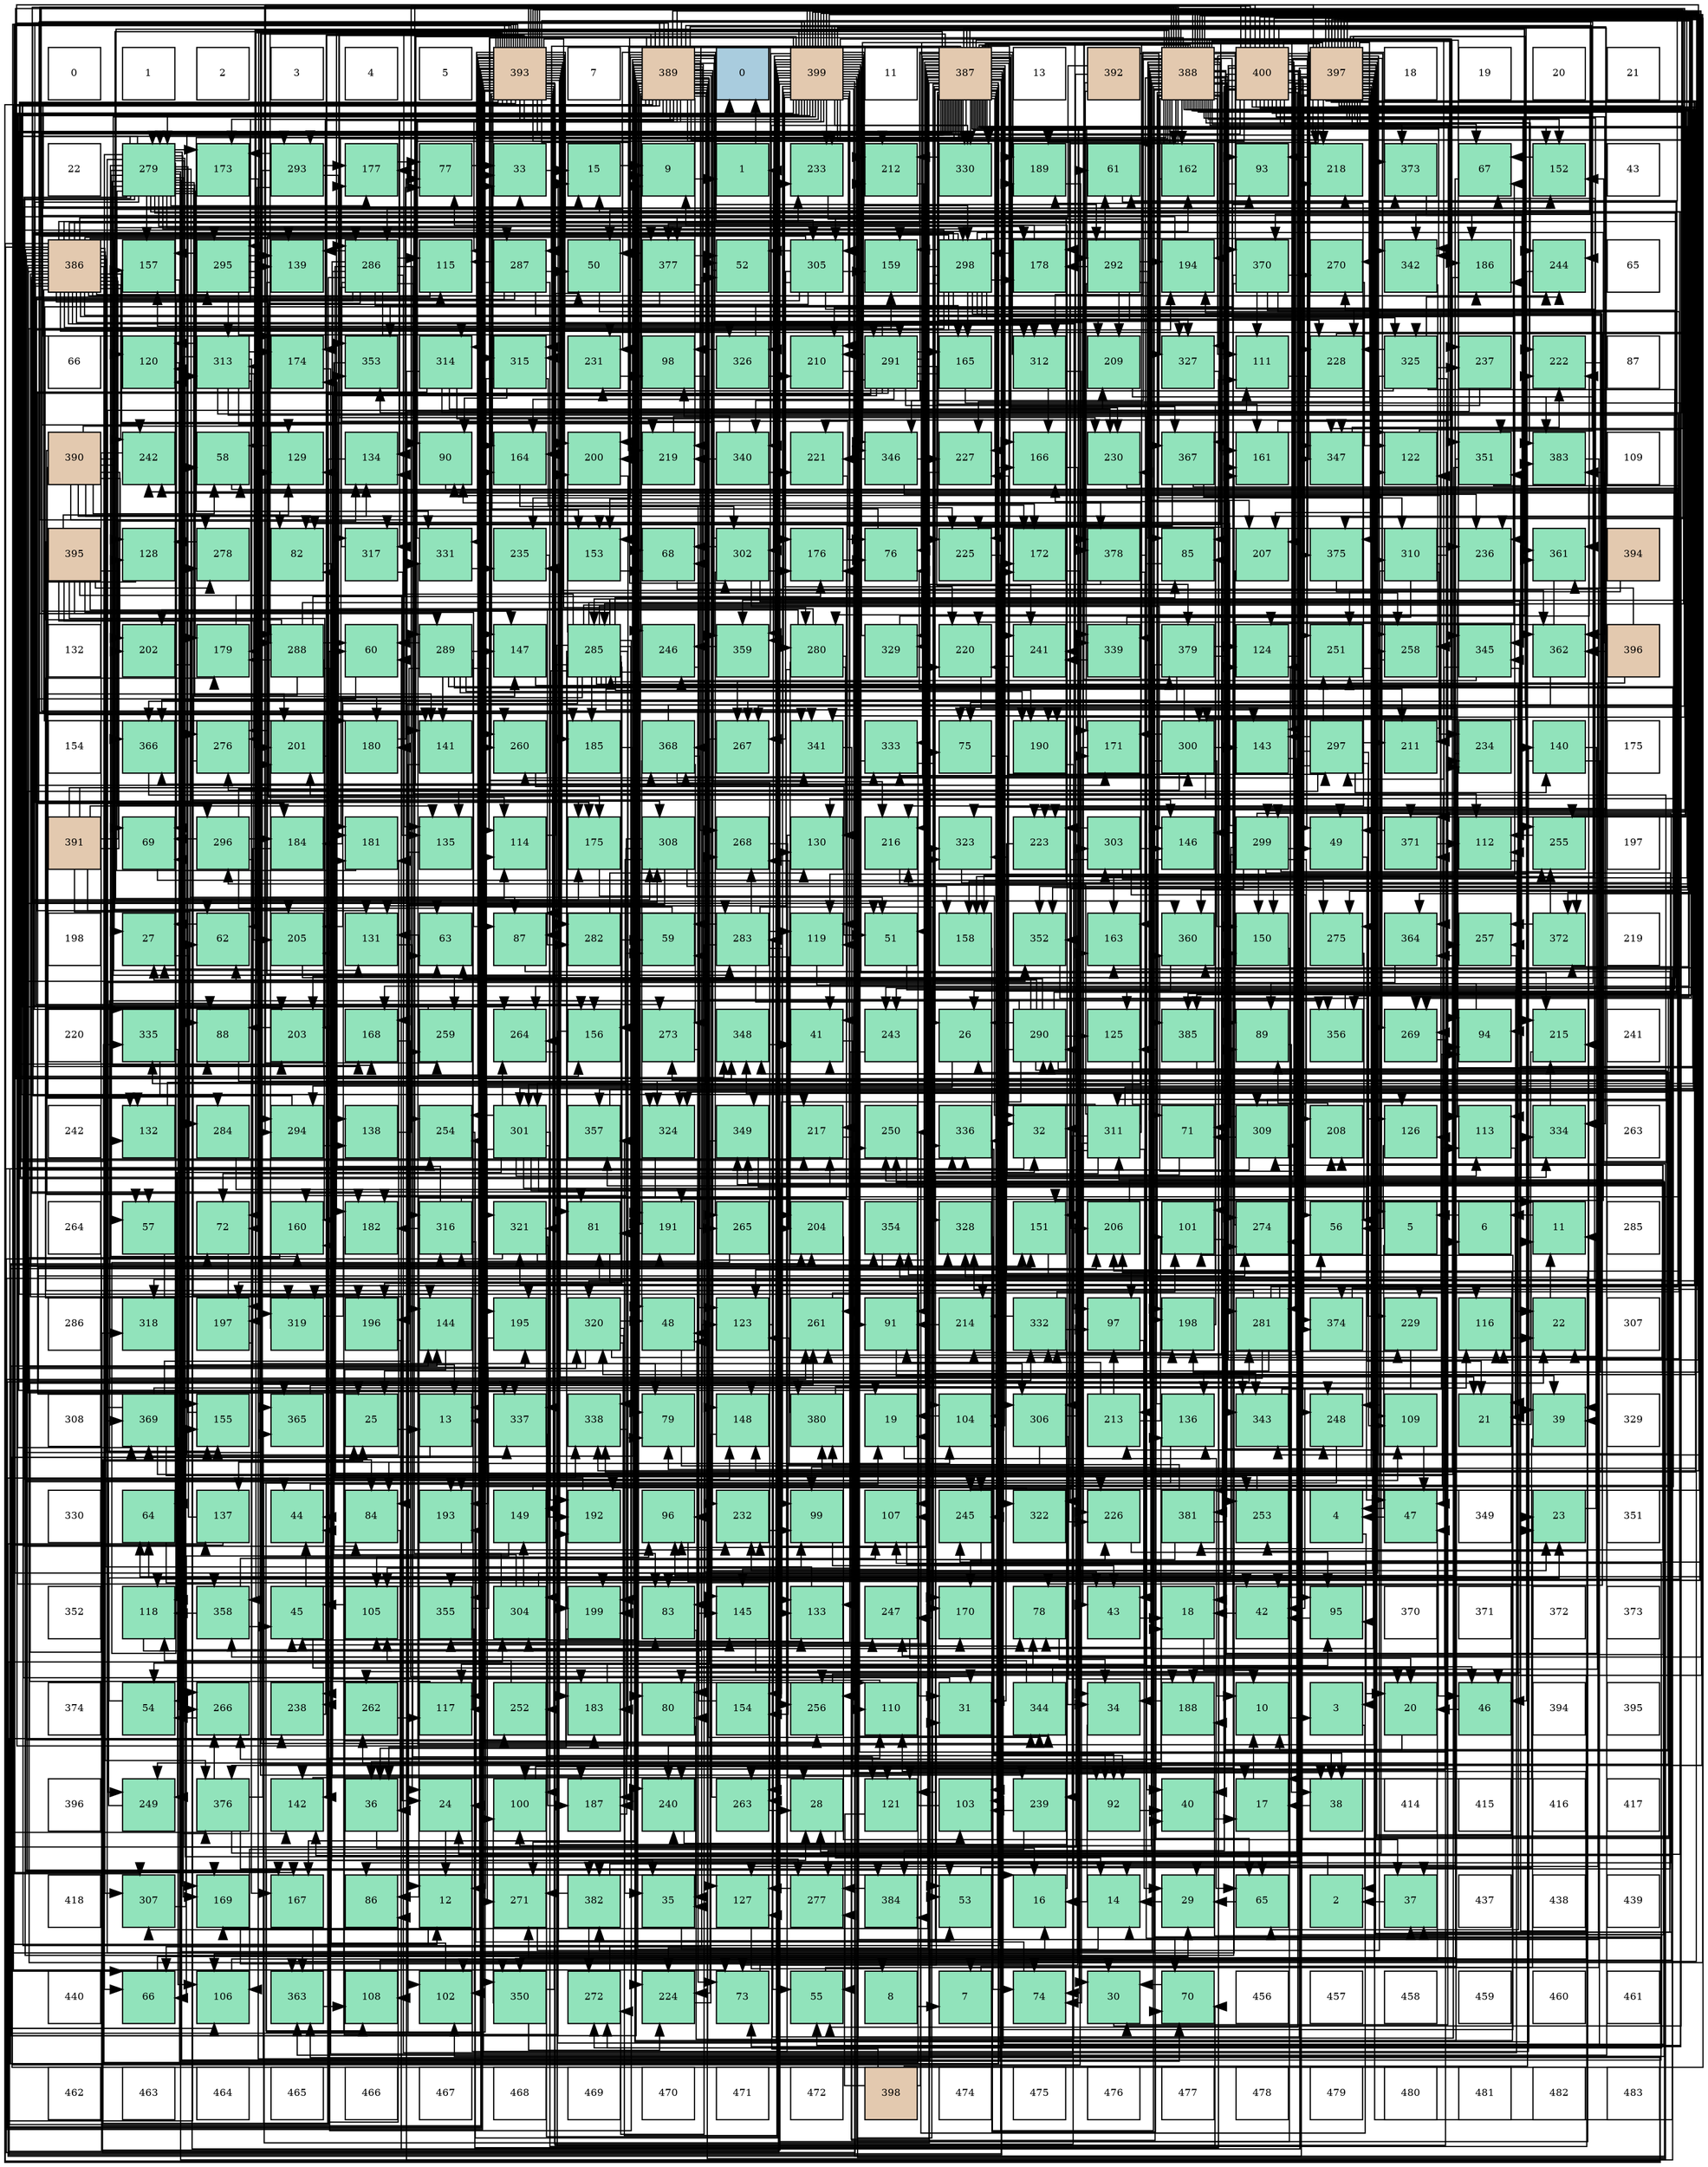 digraph layout{
 rankdir=TB;
 splines=ortho;
 node [style=filled shape=square fixedsize=true width=0.6];
0[label="0", fontsize=8, fillcolor="#ffffff"];
1[label="1", fontsize=8, fillcolor="#ffffff"];
2[label="2", fontsize=8, fillcolor="#ffffff"];
3[label="3", fontsize=8, fillcolor="#ffffff"];
4[label="4", fontsize=8, fillcolor="#ffffff"];
5[label="5", fontsize=8, fillcolor="#ffffff"];
6[label="393", fontsize=8, fillcolor="#e3c9af"];
7[label="7", fontsize=8, fillcolor="#ffffff"];
8[label="389", fontsize=8, fillcolor="#e3c9af"];
9[label="0", fontsize=8, fillcolor="#a9ccde"];
10[label="399", fontsize=8, fillcolor="#e3c9af"];
11[label="11", fontsize=8, fillcolor="#ffffff"];
12[label="387", fontsize=8, fillcolor="#e3c9af"];
13[label="13", fontsize=8, fillcolor="#ffffff"];
14[label="392", fontsize=8, fillcolor="#e3c9af"];
15[label="388", fontsize=8, fillcolor="#e3c9af"];
16[label="400", fontsize=8, fillcolor="#e3c9af"];
17[label="397", fontsize=8, fillcolor="#e3c9af"];
18[label="18", fontsize=8, fillcolor="#ffffff"];
19[label="19", fontsize=8, fillcolor="#ffffff"];
20[label="20", fontsize=8, fillcolor="#ffffff"];
21[label="21", fontsize=8, fillcolor="#ffffff"];
22[label="22", fontsize=8, fillcolor="#ffffff"];
23[label="279", fontsize=8, fillcolor="#91e3bb"];
24[label="173", fontsize=8, fillcolor="#91e3bb"];
25[label="293", fontsize=8, fillcolor="#91e3bb"];
26[label="177", fontsize=8, fillcolor="#91e3bb"];
27[label="77", fontsize=8, fillcolor="#91e3bb"];
28[label="33", fontsize=8, fillcolor="#91e3bb"];
29[label="15", fontsize=8, fillcolor="#91e3bb"];
30[label="9", fontsize=8, fillcolor="#91e3bb"];
31[label="1", fontsize=8, fillcolor="#91e3bb"];
32[label="233", fontsize=8, fillcolor="#91e3bb"];
33[label="212", fontsize=8, fillcolor="#91e3bb"];
34[label="330", fontsize=8, fillcolor="#91e3bb"];
35[label="189", fontsize=8, fillcolor="#91e3bb"];
36[label="61", fontsize=8, fillcolor="#91e3bb"];
37[label="162", fontsize=8, fillcolor="#91e3bb"];
38[label="93", fontsize=8, fillcolor="#91e3bb"];
39[label="218", fontsize=8, fillcolor="#91e3bb"];
40[label="373", fontsize=8, fillcolor="#91e3bb"];
41[label="67", fontsize=8, fillcolor="#91e3bb"];
42[label="152", fontsize=8, fillcolor="#91e3bb"];
43[label="43", fontsize=8, fillcolor="#ffffff"];
44[label="386", fontsize=8, fillcolor="#e3c9af"];
45[label="157", fontsize=8, fillcolor="#91e3bb"];
46[label="295", fontsize=8, fillcolor="#91e3bb"];
47[label="139", fontsize=8, fillcolor="#91e3bb"];
48[label="286", fontsize=8, fillcolor="#91e3bb"];
49[label="115", fontsize=8, fillcolor="#91e3bb"];
50[label="287", fontsize=8, fillcolor="#91e3bb"];
51[label="50", fontsize=8, fillcolor="#91e3bb"];
52[label="377", fontsize=8, fillcolor="#91e3bb"];
53[label="52", fontsize=8, fillcolor="#91e3bb"];
54[label="305", fontsize=8, fillcolor="#91e3bb"];
55[label="159", fontsize=8, fillcolor="#91e3bb"];
56[label="298", fontsize=8, fillcolor="#91e3bb"];
57[label="178", fontsize=8, fillcolor="#91e3bb"];
58[label="292", fontsize=8, fillcolor="#91e3bb"];
59[label="194", fontsize=8, fillcolor="#91e3bb"];
60[label="370", fontsize=8, fillcolor="#91e3bb"];
61[label="270", fontsize=8, fillcolor="#91e3bb"];
62[label="342", fontsize=8, fillcolor="#91e3bb"];
63[label="186", fontsize=8, fillcolor="#91e3bb"];
64[label="244", fontsize=8, fillcolor="#91e3bb"];
65[label="65", fontsize=8, fillcolor="#ffffff"];
66[label="66", fontsize=8, fillcolor="#ffffff"];
67[label="120", fontsize=8, fillcolor="#91e3bb"];
68[label="313", fontsize=8, fillcolor="#91e3bb"];
69[label="174", fontsize=8, fillcolor="#91e3bb"];
70[label="353", fontsize=8, fillcolor="#91e3bb"];
71[label="314", fontsize=8, fillcolor="#91e3bb"];
72[label="315", fontsize=8, fillcolor="#91e3bb"];
73[label="231", fontsize=8, fillcolor="#91e3bb"];
74[label="98", fontsize=8, fillcolor="#91e3bb"];
75[label="326", fontsize=8, fillcolor="#91e3bb"];
76[label="210", fontsize=8, fillcolor="#91e3bb"];
77[label="291", fontsize=8, fillcolor="#91e3bb"];
78[label="165", fontsize=8, fillcolor="#91e3bb"];
79[label="312", fontsize=8, fillcolor="#91e3bb"];
80[label="209", fontsize=8, fillcolor="#91e3bb"];
81[label="327", fontsize=8, fillcolor="#91e3bb"];
82[label="111", fontsize=8, fillcolor="#91e3bb"];
83[label="228", fontsize=8, fillcolor="#91e3bb"];
84[label="325", fontsize=8, fillcolor="#91e3bb"];
85[label="237", fontsize=8, fillcolor="#91e3bb"];
86[label="222", fontsize=8, fillcolor="#91e3bb"];
87[label="87", fontsize=8, fillcolor="#ffffff"];
88[label="390", fontsize=8, fillcolor="#e3c9af"];
89[label="242", fontsize=8, fillcolor="#91e3bb"];
90[label="58", fontsize=8, fillcolor="#91e3bb"];
91[label="129", fontsize=8, fillcolor="#91e3bb"];
92[label="134", fontsize=8, fillcolor="#91e3bb"];
93[label="90", fontsize=8, fillcolor="#91e3bb"];
94[label="164", fontsize=8, fillcolor="#91e3bb"];
95[label="200", fontsize=8, fillcolor="#91e3bb"];
96[label="219", fontsize=8, fillcolor="#91e3bb"];
97[label="340", fontsize=8, fillcolor="#91e3bb"];
98[label="221", fontsize=8, fillcolor="#91e3bb"];
99[label="346", fontsize=8, fillcolor="#91e3bb"];
100[label="227", fontsize=8, fillcolor="#91e3bb"];
101[label="166", fontsize=8, fillcolor="#91e3bb"];
102[label="230", fontsize=8, fillcolor="#91e3bb"];
103[label="367", fontsize=8, fillcolor="#91e3bb"];
104[label="161", fontsize=8, fillcolor="#91e3bb"];
105[label="347", fontsize=8, fillcolor="#91e3bb"];
106[label="122", fontsize=8, fillcolor="#91e3bb"];
107[label="351", fontsize=8, fillcolor="#91e3bb"];
108[label="383", fontsize=8, fillcolor="#91e3bb"];
109[label="109", fontsize=8, fillcolor="#ffffff"];
110[label="395", fontsize=8, fillcolor="#e3c9af"];
111[label="128", fontsize=8, fillcolor="#91e3bb"];
112[label="278", fontsize=8, fillcolor="#91e3bb"];
113[label="82", fontsize=8, fillcolor="#91e3bb"];
114[label="317", fontsize=8, fillcolor="#91e3bb"];
115[label="331", fontsize=8, fillcolor="#91e3bb"];
116[label="235", fontsize=8, fillcolor="#91e3bb"];
117[label="153", fontsize=8, fillcolor="#91e3bb"];
118[label="68", fontsize=8, fillcolor="#91e3bb"];
119[label="302", fontsize=8, fillcolor="#91e3bb"];
120[label="176", fontsize=8, fillcolor="#91e3bb"];
121[label="76", fontsize=8, fillcolor="#91e3bb"];
122[label="225", fontsize=8, fillcolor="#91e3bb"];
123[label="172", fontsize=8, fillcolor="#91e3bb"];
124[label="378", fontsize=8, fillcolor="#91e3bb"];
125[label="85", fontsize=8, fillcolor="#91e3bb"];
126[label="207", fontsize=8, fillcolor="#91e3bb"];
127[label="375", fontsize=8, fillcolor="#91e3bb"];
128[label="310", fontsize=8, fillcolor="#91e3bb"];
129[label="236", fontsize=8, fillcolor="#91e3bb"];
130[label="361", fontsize=8, fillcolor="#91e3bb"];
131[label="394", fontsize=8, fillcolor="#e3c9af"];
132[label="132", fontsize=8, fillcolor="#ffffff"];
133[label="202", fontsize=8, fillcolor="#91e3bb"];
134[label="179", fontsize=8, fillcolor="#91e3bb"];
135[label="288", fontsize=8, fillcolor="#91e3bb"];
136[label="60", fontsize=8, fillcolor="#91e3bb"];
137[label="289", fontsize=8, fillcolor="#91e3bb"];
138[label="147", fontsize=8, fillcolor="#91e3bb"];
139[label="285", fontsize=8, fillcolor="#91e3bb"];
140[label="246", fontsize=8, fillcolor="#91e3bb"];
141[label="359", fontsize=8, fillcolor="#91e3bb"];
142[label="280", fontsize=8, fillcolor="#91e3bb"];
143[label="329", fontsize=8, fillcolor="#91e3bb"];
144[label="220", fontsize=8, fillcolor="#91e3bb"];
145[label="241", fontsize=8, fillcolor="#91e3bb"];
146[label="339", fontsize=8, fillcolor="#91e3bb"];
147[label="379", fontsize=8, fillcolor="#91e3bb"];
148[label="124", fontsize=8, fillcolor="#91e3bb"];
149[label="251", fontsize=8, fillcolor="#91e3bb"];
150[label="258", fontsize=8, fillcolor="#91e3bb"];
151[label="345", fontsize=8, fillcolor="#91e3bb"];
152[label="362", fontsize=8, fillcolor="#91e3bb"];
153[label="396", fontsize=8, fillcolor="#e3c9af"];
154[label="154", fontsize=8, fillcolor="#ffffff"];
155[label="366", fontsize=8, fillcolor="#91e3bb"];
156[label="276", fontsize=8, fillcolor="#91e3bb"];
157[label="201", fontsize=8, fillcolor="#91e3bb"];
158[label="180", fontsize=8, fillcolor="#91e3bb"];
159[label="141", fontsize=8, fillcolor="#91e3bb"];
160[label="260", fontsize=8, fillcolor="#91e3bb"];
161[label="185", fontsize=8, fillcolor="#91e3bb"];
162[label="368", fontsize=8, fillcolor="#91e3bb"];
163[label="267", fontsize=8, fillcolor="#91e3bb"];
164[label="341", fontsize=8, fillcolor="#91e3bb"];
165[label="333", fontsize=8, fillcolor="#91e3bb"];
166[label="75", fontsize=8, fillcolor="#91e3bb"];
167[label="190", fontsize=8, fillcolor="#91e3bb"];
168[label="171", fontsize=8, fillcolor="#91e3bb"];
169[label="300", fontsize=8, fillcolor="#91e3bb"];
170[label="143", fontsize=8, fillcolor="#91e3bb"];
171[label="297", fontsize=8, fillcolor="#91e3bb"];
172[label="211", fontsize=8, fillcolor="#91e3bb"];
173[label="234", fontsize=8, fillcolor="#91e3bb"];
174[label="140", fontsize=8, fillcolor="#91e3bb"];
175[label="175", fontsize=8, fillcolor="#ffffff"];
176[label="391", fontsize=8, fillcolor="#e3c9af"];
177[label="69", fontsize=8, fillcolor="#91e3bb"];
178[label="296", fontsize=8, fillcolor="#91e3bb"];
179[label="184", fontsize=8, fillcolor="#91e3bb"];
180[label="181", fontsize=8, fillcolor="#91e3bb"];
181[label="135", fontsize=8, fillcolor="#91e3bb"];
182[label="114", fontsize=8, fillcolor="#91e3bb"];
183[label="175", fontsize=8, fillcolor="#91e3bb"];
184[label="308", fontsize=8, fillcolor="#91e3bb"];
185[label="268", fontsize=8, fillcolor="#91e3bb"];
186[label="130", fontsize=8, fillcolor="#91e3bb"];
187[label="216", fontsize=8, fillcolor="#91e3bb"];
188[label="323", fontsize=8, fillcolor="#91e3bb"];
189[label="223", fontsize=8, fillcolor="#91e3bb"];
190[label="303", fontsize=8, fillcolor="#91e3bb"];
191[label="146", fontsize=8, fillcolor="#91e3bb"];
192[label="299", fontsize=8, fillcolor="#91e3bb"];
193[label="49", fontsize=8, fillcolor="#91e3bb"];
194[label="371", fontsize=8, fillcolor="#91e3bb"];
195[label="112", fontsize=8, fillcolor="#91e3bb"];
196[label="255", fontsize=8, fillcolor="#91e3bb"];
197[label="197", fontsize=8, fillcolor="#ffffff"];
198[label="198", fontsize=8, fillcolor="#ffffff"];
199[label="27", fontsize=8, fillcolor="#91e3bb"];
200[label="62", fontsize=8, fillcolor="#91e3bb"];
201[label="205", fontsize=8, fillcolor="#91e3bb"];
202[label="131", fontsize=8, fillcolor="#91e3bb"];
203[label="63", fontsize=8, fillcolor="#91e3bb"];
204[label="87", fontsize=8, fillcolor="#91e3bb"];
205[label="282", fontsize=8, fillcolor="#91e3bb"];
206[label="59", fontsize=8, fillcolor="#91e3bb"];
207[label="283", fontsize=8, fillcolor="#91e3bb"];
208[label="119", fontsize=8, fillcolor="#91e3bb"];
209[label="51", fontsize=8, fillcolor="#91e3bb"];
210[label="158", fontsize=8, fillcolor="#91e3bb"];
211[label="352", fontsize=8, fillcolor="#91e3bb"];
212[label="163", fontsize=8, fillcolor="#91e3bb"];
213[label="360", fontsize=8, fillcolor="#91e3bb"];
214[label="150", fontsize=8, fillcolor="#91e3bb"];
215[label="275", fontsize=8, fillcolor="#91e3bb"];
216[label="364", fontsize=8, fillcolor="#91e3bb"];
217[label="257", fontsize=8, fillcolor="#91e3bb"];
218[label="372", fontsize=8, fillcolor="#91e3bb"];
219[label="219", fontsize=8, fillcolor="#ffffff"];
220[label="220", fontsize=8, fillcolor="#ffffff"];
221[label="335", fontsize=8, fillcolor="#91e3bb"];
222[label="88", fontsize=8, fillcolor="#91e3bb"];
223[label="203", fontsize=8, fillcolor="#91e3bb"];
224[label="168", fontsize=8, fillcolor="#91e3bb"];
225[label="259", fontsize=8, fillcolor="#91e3bb"];
226[label="264", fontsize=8, fillcolor="#91e3bb"];
227[label="156", fontsize=8, fillcolor="#91e3bb"];
228[label="273", fontsize=8, fillcolor="#91e3bb"];
229[label="348", fontsize=8, fillcolor="#91e3bb"];
230[label="41", fontsize=8, fillcolor="#91e3bb"];
231[label="243", fontsize=8, fillcolor="#91e3bb"];
232[label="26", fontsize=8, fillcolor="#91e3bb"];
233[label="290", fontsize=8, fillcolor="#91e3bb"];
234[label="125", fontsize=8, fillcolor="#91e3bb"];
235[label="385", fontsize=8, fillcolor="#91e3bb"];
236[label="89", fontsize=8, fillcolor="#91e3bb"];
237[label="356", fontsize=8, fillcolor="#91e3bb"];
238[label="269", fontsize=8, fillcolor="#91e3bb"];
239[label="94", fontsize=8, fillcolor="#91e3bb"];
240[label="215", fontsize=8, fillcolor="#91e3bb"];
241[label="241", fontsize=8, fillcolor="#ffffff"];
242[label="242", fontsize=8, fillcolor="#ffffff"];
243[label="132", fontsize=8, fillcolor="#91e3bb"];
244[label="284", fontsize=8, fillcolor="#91e3bb"];
245[label="294", fontsize=8, fillcolor="#91e3bb"];
246[label="138", fontsize=8, fillcolor="#91e3bb"];
247[label="254", fontsize=8, fillcolor="#91e3bb"];
248[label="301", fontsize=8, fillcolor="#91e3bb"];
249[label="357", fontsize=8, fillcolor="#91e3bb"];
250[label="324", fontsize=8, fillcolor="#91e3bb"];
251[label="349", fontsize=8, fillcolor="#91e3bb"];
252[label="217", fontsize=8, fillcolor="#91e3bb"];
253[label="250", fontsize=8, fillcolor="#91e3bb"];
254[label="336", fontsize=8, fillcolor="#91e3bb"];
255[label="32", fontsize=8, fillcolor="#91e3bb"];
256[label="311", fontsize=8, fillcolor="#91e3bb"];
257[label="71", fontsize=8, fillcolor="#91e3bb"];
258[label="309", fontsize=8, fillcolor="#91e3bb"];
259[label="208", fontsize=8, fillcolor="#91e3bb"];
260[label="126", fontsize=8, fillcolor="#91e3bb"];
261[label="113", fontsize=8, fillcolor="#91e3bb"];
262[label="334", fontsize=8, fillcolor="#91e3bb"];
263[label="263", fontsize=8, fillcolor="#ffffff"];
264[label="264", fontsize=8, fillcolor="#ffffff"];
265[label="57", fontsize=8, fillcolor="#91e3bb"];
266[label="72", fontsize=8, fillcolor="#91e3bb"];
267[label="160", fontsize=8, fillcolor="#91e3bb"];
268[label="182", fontsize=8, fillcolor="#91e3bb"];
269[label="316", fontsize=8, fillcolor="#91e3bb"];
270[label="321", fontsize=8, fillcolor="#91e3bb"];
271[label="81", fontsize=8, fillcolor="#91e3bb"];
272[label="191", fontsize=8, fillcolor="#91e3bb"];
273[label="265", fontsize=8, fillcolor="#91e3bb"];
274[label="204", fontsize=8, fillcolor="#91e3bb"];
275[label="354", fontsize=8, fillcolor="#91e3bb"];
276[label="328", fontsize=8, fillcolor="#91e3bb"];
277[label="151", fontsize=8, fillcolor="#91e3bb"];
278[label="206", fontsize=8, fillcolor="#91e3bb"];
279[label="101", fontsize=8, fillcolor="#91e3bb"];
280[label="274", fontsize=8, fillcolor="#91e3bb"];
281[label="56", fontsize=8, fillcolor="#91e3bb"];
282[label="5", fontsize=8, fillcolor="#91e3bb"];
283[label="6", fontsize=8, fillcolor="#91e3bb"];
284[label="11", fontsize=8, fillcolor="#91e3bb"];
285[label="285", fontsize=8, fillcolor="#ffffff"];
286[label="286", fontsize=8, fillcolor="#ffffff"];
287[label="318", fontsize=8, fillcolor="#91e3bb"];
288[label="197", fontsize=8, fillcolor="#91e3bb"];
289[label="319", fontsize=8, fillcolor="#91e3bb"];
290[label="196", fontsize=8, fillcolor="#91e3bb"];
291[label="144", fontsize=8, fillcolor="#91e3bb"];
292[label="195", fontsize=8, fillcolor="#91e3bb"];
293[label="320", fontsize=8, fillcolor="#91e3bb"];
294[label="48", fontsize=8, fillcolor="#91e3bb"];
295[label="123", fontsize=8, fillcolor="#91e3bb"];
296[label="261", fontsize=8, fillcolor="#91e3bb"];
297[label="91", fontsize=8, fillcolor="#91e3bb"];
298[label="214", fontsize=8, fillcolor="#91e3bb"];
299[label="332", fontsize=8, fillcolor="#91e3bb"];
300[label="97", fontsize=8, fillcolor="#91e3bb"];
301[label="198", fontsize=8, fillcolor="#91e3bb"];
302[label="281", fontsize=8, fillcolor="#91e3bb"];
303[label="374", fontsize=8, fillcolor="#91e3bb"];
304[label="229", fontsize=8, fillcolor="#91e3bb"];
305[label="116", fontsize=8, fillcolor="#91e3bb"];
306[label="22", fontsize=8, fillcolor="#91e3bb"];
307[label="307", fontsize=8, fillcolor="#ffffff"];
308[label="308", fontsize=8, fillcolor="#ffffff"];
309[label="369", fontsize=8, fillcolor="#91e3bb"];
310[label="155", fontsize=8, fillcolor="#91e3bb"];
311[label="365", fontsize=8, fillcolor="#91e3bb"];
312[label="25", fontsize=8, fillcolor="#91e3bb"];
313[label="13", fontsize=8, fillcolor="#91e3bb"];
314[label="337", fontsize=8, fillcolor="#91e3bb"];
315[label="338", fontsize=8, fillcolor="#91e3bb"];
316[label="79", fontsize=8, fillcolor="#91e3bb"];
317[label="148", fontsize=8, fillcolor="#91e3bb"];
318[label="380", fontsize=8, fillcolor="#91e3bb"];
319[label="19", fontsize=8, fillcolor="#91e3bb"];
320[label="104", fontsize=8, fillcolor="#91e3bb"];
321[label="306", fontsize=8, fillcolor="#91e3bb"];
322[label="213", fontsize=8, fillcolor="#91e3bb"];
323[label="136", fontsize=8, fillcolor="#91e3bb"];
324[label="343", fontsize=8, fillcolor="#91e3bb"];
325[label="248", fontsize=8, fillcolor="#91e3bb"];
326[label="109", fontsize=8, fillcolor="#91e3bb"];
327[label="21", fontsize=8, fillcolor="#91e3bb"];
328[label="39", fontsize=8, fillcolor="#91e3bb"];
329[label="329", fontsize=8, fillcolor="#ffffff"];
330[label="330", fontsize=8, fillcolor="#ffffff"];
331[label="64", fontsize=8, fillcolor="#91e3bb"];
332[label="137", fontsize=8, fillcolor="#91e3bb"];
333[label="44", fontsize=8, fillcolor="#91e3bb"];
334[label="84", fontsize=8, fillcolor="#91e3bb"];
335[label="193", fontsize=8, fillcolor="#91e3bb"];
336[label="149", fontsize=8, fillcolor="#91e3bb"];
337[label="192", fontsize=8, fillcolor="#91e3bb"];
338[label="96", fontsize=8, fillcolor="#91e3bb"];
339[label="232", fontsize=8, fillcolor="#91e3bb"];
340[label="99", fontsize=8, fillcolor="#91e3bb"];
341[label="107", fontsize=8, fillcolor="#91e3bb"];
342[label="245", fontsize=8, fillcolor="#91e3bb"];
343[label="322", fontsize=8, fillcolor="#91e3bb"];
344[label="226", fontsize=8, fillcolor="#91e3bb"];
345[label="381", fontsize=8, fillcolor="#91e3bb"];
346[label="253", fontsize=8, fillcolor="#91e3bb"];
347[label="4", fontsize=8, fillcolor="#91e3bb"];
348[label="47", fontsize=8, fillcolor="#91e3bb"];
349[label="349", fontsize=8, fillcolor="#ffffff"];
350[label="23", fontsize=8, fillcolor="#91e3bb"];
351[label="351", fontsize=8, fillcolor="#ffffff"];
352[label="352", fontsize=8, fillcolor="#ffffff"];
353[label="118", fontsize=8, fillcolor="#91e3bb"];
354[label="358", fontsize=8, fillcolor="#91e3bb"];
355[label="45", fontsize=8, fillcolor="#91e3bb"];
356[label="105", fontsize=8, fillcolor="#91e3bb"];
357[label="355", fontsize=8, fillcolor="#91e3bb"];
358[label="304", fontsize=8, fillcolor="#91e3bb"];
359[label="199", fontsize=8, fillcolor="#91e3bb"];
360[label="83", fontsize=8, fillcolor="#91e3bb"];
361[label="145", fontsize=8, fillcolor="#91e3bb"];
362[label="133", fontsize=8, fillcolor="#91e3bb"];
363[label="247", fontsize=8, fillcolor="#91e3bb"];
364[label="170", fontsize=8, fillcolor="#91e3bb"];
365[label="78", fontsize=8, fillcolor="#91e3bb"];
366[label="43", fontsize=8, fillcolor="#91e3bb"];
367[label="18", fontsize=8, fillcolor="#91e3bb"];
368[label="42", fontsize=8, fillcolor="#91e3bb"];
369[label="95", fontsize=8, fillcolor="#91e3bb"];
370[label="370", fontsize=8, fillcolor="#ffffff"];
371[label="371", fontsize=8, fillcolor="#ffffff"];
372[label="372", fontsize=8, fillcolor="#ffffff"];
373[label="373", fontsize=8, fillcolor="#ffffff"];
374[label="374", fontsize=8, fillcolor="#ffffff"];
375[label="54", fontsize=8, fillcolor="#91e3bb"];
376[label="266", fontsize=8, fillcolor="#91e3bb"];
377[label="238", fontsize=8, fillcolor="#91e3bb"];
378[label="262", fontsize=8, fillcolor="#91e3bb"];
379[label="117", fontsize=8, fillcolor="#91e3bb"];
380[label="252", fontsize=8, fillcolor="#91e3bb"];
381[label="183", fontsize=8, fillcolor="#91e3bb"];
382[label="80", fontsize=8, fillcolor="#91e3bb"];
383[label="154", fontsize=8, fillcolor="#91e3bb"];
384[label="256", fontsize=8, fillcolor="#91e3bb"];
385[label="110", fontsize=8, fillcolor="#91e3bb"];
386[label="31", fontsize=8, fillcolor="#91e3bb"];
387[label="344", fontsize=8, fillcolor="#91e3bb"];
388[label="34", fontsize=8, fillcolor="#91e3bb"];
389[label="188", fontsize=8, fillcolor="#91e3bb"];
390[label="10", fontsize=8, fillcolor="#91e3bb"];
391[label="3", fontsize=8, fillcolor="#91e3bb"];
392[label="20", fontsize=8, fillcolor="#91e3bb"];
393[label="46", fontsize=8, fillcolor="#91e3bb"];
394[label="394", fontsize=8, fillcolor="#ffffff"];
395[label="395", fontsize=8, fillcolor="#ffffff"];
396[label="396", fontsize=8, fillcolor="#ffffff"];
397[label="249", fontsize=8, fillcolor="#91e3bb"];
398[label="376", fontsize=8, fillcolor="#91e3bb"];
399[label="142", fontsize=8, fillcolor="#91e3bb"];
400[label="36", fontsize=8, fillcolor="#91e3bb"];
401[label="24", fontsize=8, fillcolor="#91e3bb"];
402[label="100", fontsize=8, fillcolor="#91e3bb"];
403[label="187", fontsize=8, fillcolor="#91e3bb"];
404[label="240", fontsize=8, fillcolor="#91e3bb"];
405[label="263", fontsize=8, fillcolor="#91e3bb"];
406[label="28", fontsize=8, fillcolor="#91e3bb"];
407[label="121", fontsize=8, fillcolor="#91e3bb"];
408[label="103", fontsize=8, fillcolor="#91e3bb"];
409[label="239", fontsize=8, fillcolor="#91e3bb"];
410[label="92", fontsize=8, fillcolor="#91e3bb"];
411[label="40", fontsize=8, fillcolor="#91e3bb"];
412[label="17", fontsize=8, fillcolor="#91e3bb"];
413[label="38", fontsize=8, fillcolor="#91e3bb"];
414[label="414", fontsize=8, fillcolor="#ffffff"];
415[label="415", fontsize=8, fillcolor="#ffffff"];
416[label="416", fontsize=8, fillcolor="#ffffff"];
417[label="417", fontsize=8, fillcolor="#ffffff"];
418[label="418", fontsize=8, fillcolor="#ffffff"];
419[label="307", fontsize=8, fillcolor="#91e3bb"];
420[label="169", fontsize=8, fillcolor="#91e3bb"];
421[label="167", fontsize=8, fillcolor="#91e3bb"];
422[label="86", fontsize=8, fillcolor="#91e3bb"];
423[label="12", fontsize=8, fillcolor="#91e3bb"];
424[label="271", fontsize=8, fillcolor="#91e3bb"];
425[label="382", fontsize=8, fillcolor="#91e3bb"];
426[label="35", fontsize=8, fillcolor="#91e3bb"];
427[label="127", fontsize=8, fillcolor="#91e3bb"];
428[label="277", fontsize=8, fillcolor="#91e3bb"];
429[label="384", fontsize=8, fillcolor="#91e3bb"];
430[label="53", fontsize=8, fillcolor="#91e3bb"];
431[label="16", fontsize=8, fillcolor="#91e3bb"];
432[label="14", fontsize=8, fillcolor="#91e3bb"];
433[label="29", fontsize=8, fillcolor="#91e3bb"];
434[label="65", fontsize=8, fillcolor="#91e3bb"];
435[label="2", fontsize=8, fillcolor="#91e3bb"];
436[label="37", fontsize=8, fillcolor="#91e3bb"];
437[label="437", fontsize=8, fillcolor="#ffffff"];
438[label="438", fontsize=8, fillcolor="#ffffff"];
439[label="439", fontsize=8, fillcolor="#ffffff"];
440[label="440", fontsize=8, fillcolor="#ffffff"];
441[label="66", fontsize=8, fillcolor="#91e3bb"];
442[label="106", fontsize=8, fillcolor="#91e3bb"];
443[label="363", fontsize=8, fillcolor="#91e3bb"];
444[label="108", fontsize=8, fillcolor="#91e3bb"];
445[label="102", fontsize=8, fillcolor="#91e3bb"];
446[label="350", fontsize=8, fillcolor="#91e3bb"];
447[label="272", fontsize=8, fillcolor="#91e3bb"];
448[label="224", fontsize=8, fillcolor="#91e3bb"];
449[label="73", fontsize=8, fillcolor="#91e3bb"];
450[label="55", fontsize=8, fillcolor="#91e3bb"];
451[label="8", fontsize=8, fillcolor="#91e3bb"];
452[label="7", fontsize=8, fillcolor="#91e3bb"];
453[label="74", fontsize=8, fillcolor="#91e3bb"];
454[label="30", fontsize=8, fillcolor="#91e3bb"];
455[label="70", fontsize=8, fillcolor="#91e3bb"];
456[label="456", fontsize=8, fillcolor="#ffffff"];
457[label="457", fontsize=8, fillcolor="#ffffff"];
458[label="458", fontsize=8, fillcolor="#ffffff"];
459[label="459", fontsize=8, fillcolor="#ffffff"];
460[label="460", fontsize=8, fillcolor="#ffffff"];
461[label="461", fontsize=8, fillcolor="#ffffff"];
462[label="462", fontsize=8, fillcolor="#ffffff"];
463[label="463", fontsize=8, fillcolor="#ffffff"];
464[label="464", fontsize=8, fillcolor="#ffffff"];
465[label="465", fontsize=8, fillcolor="#ffffff"];
466[label="466", fontsize=8, fillcolor="#ffffff"];
467[label="467", fontsize=8, fillcolor="#ffffff"];
468[label="468", fontsize=8, fillcolor="#ffffff"];
469[label="469", fontsize=8, fillcolor="#ffffff"];
470[label="470", fontsize=8, fillcolor="#ffffff"];
471[label="471", fontsize=8, fillcolor="#ffffff"];
472[label="472", fontsize=8, fillcolor="#ffffff"];
473[label="398", fontsize=8, fillcolor="#e3c9af"];
474[label="474", fontsize=8, fillcolor="#ffffff"];
475[label="475", fontsize=8, fillcolor="#ffffff"];
476[label="476", fontsize=8, fillcolor="#ffffff"];
477[label="477", fontsize=8, fillcolor="#ffffff"];
478[label="478", fontsize=8, fillcolor="#ffffff"];
479[label="479", fontsize=8, fillcolor="#ffffff"];
480[label="480", fontsize=8, fillcolor="#ffffff"];
481[label="481", fontsize=8, fillcolor="#ffffff"];
482[label="482", fontsize=8, fillcolor="#ffffff"];
483[label="483", fontsize=8, fillcolor="#ffffff"];
edge [constraint=false, style=vis];31 -> 9;
423 -> 9;
435 -> 31;
30 -> 31;
391 -> 435;
436 -> 435;
347 -> 391;
390 -> 391;
282 -> 347;
348 -> 347;
283 -> 282;
149 -> 282;
452 -> 283;
284 -> 283;
451 -> 452;
108 -> 452;
427 -> 451;
313 -> 30;
432 -> 30;
29 -> 30;
431 -> 30;
412 -> 390;
367 -> 390;
319 -> 390;
392 -> 390;
327 -> 284;
306 -> 284;
350 -> 284;
281 -> 284;
401 -> 423;
206 -> 423;
92 -> 423;
181 -> 423;
312 -> 313;
232 -> 313;
199 -> 313;
203 -> 313;
406 -> 432;
433 -> 432;
41 -> 432;
118 -> 432;
454 -> 29;
386 -> 29;
255 -> 29;
28 -> 29;
388 -> 431;
426 -> 431;
400 -> 431;
422 -> 431;
413 -> 412;
328 -> 412;
411 -> 412;
230 -> 412;
368 -> 367;
366 -> 367;
402 -> 367;
279 -> 367;
333 -> 319;
408 -> 319;
320 -> 319;
89 -> 319;
355 -> 392;
393 -> 392;
341 -> 392;
363 -> 392;
294 -> 327;
193 -> 327;
195 -> 327;
261 -> 327;
51 -> 306;
209 -> 306;
305 -> 306;
379 -> 306;
53 -> 350;
430 -> 350;
375 -> 350;
450 -> 350;
265 -> 401;
90 -> 401;
186 -> 401;
202 -> 401;
136 -> 312;
48 -> 312;
233 -> 312;
77 -> 312;
36 -> 232;
233 -> 232;
12 -> 232;
8 -> 232;
200 -> 199;
233 -> 199;
25 -> 199;
44 -> 199;
331 -> 406;
159 -> 406;
399 -> 406;
170 -> 406;
434 -> 433;
441 -> 433;
214 -> 433;
277 -> 433;
177 -> 454;
455 -> 454;
267 -> 454;
104 -> 454;
257 -> 386;
266 -> 386;
449 -> 386;
224 -> 386;
453 -> 255;
166 -> 255;
69 -> 255;
183 -> 255;
121 -> 28;
27 -> 28;
180 -> 28;
268 -> 28;
365 -> 388;
316 -> 388;
389 -> 388;
35 -> 388;
382 -> 426;
271 -> 426;
113 -> 426;
360 -> 426;
334 -> 400;
125 -> 400;
359 -> 400;
95 -> 400;
204 -> 436;
222 -> 436;
274 -> 436;
201 -> 436;
236 -> 413;
76 -> 413;
81 -> 413;
276 -> 413;
93 -> 328;
297 -> 328;
240 -> 328;
187 -> 328;
410 -> 411;
38 -> 411;
96 -> 411;
164 -> 411;
239 -> 230;
98 -> 230;
86 -> 230;
229 -> 230;
369 -> 368;
338 -> 368;
83 -> 368;
304 -> 368;
300 -> 366;
74 -> 366;
340 -> 366;
32 -> 366;
445 -> 333;
377 -> 333;
357 -> 333;
44 -> 333;
356 -> 355;
354 -> 355;
12 -> 355;
8 -> 355;
442 -> 393;
64 -> 393;
342 -> 393;
140 -> 393;
444 -> 348;
326 -> 348;
253 -> 348;
155 -> 348;
385 -> 294;
346 -> 294;
293 -> 294;
162 -> 294;
82 -> 193;
192 -> 193;
309 -> 193;
194 -> 193;
182 -> 51;
50 -> 51;
52 -> 51;
16 -> 51;
49 -> 209;
160 -> 209;
54 -> 209;
124 -> 209;
353 -> 53;
405 -> 53;
54 -> 53;
52 -> 53;
208 -> 430;
226 -> 430;
207 -> 430;
398 -> 430;
67 -> 375;
376 -> 375;
163 -> 375;
407 -> 450;
106 -> 450;
295 -> 450;
148 -> 450;
234 -> 281;
260 -> 281;
215 -> 281;
156 -> 281;
111 -> 265;
23 -> 265;
110 -> 265;
91 -> 90;
302 -> 90;
88 -> 90;
176 -> 90;
243 -> 206;
362 -> 206;
205 -> 206;
207 -> 206;
323 -> 136;
135 -> 136;
137 -> 136;
17 -> 136;
332 -> 36;
233 -> 36;
58 -> 36;
15 -> 36;
332 -> 200;
233 -> 200;
77 -> 200;
15 -> 200;
246 -> 203;
47 -> 203;
233 -> 203;
178 -> 203;
174 -> 331;
23 -> 331;
15 -> 331;
291 -> 434;
361 -> 434;
191 -> 434;
138 -> 434;
317 -> 441;
336 -> 441;
23 -> 441;
8 -> 441;
42 -> 41;
135 -> 41;
233 -> 41;
15 -> 41;
117 -> 118;
383 -> 118;
119 -> 118;
8 -> 118;
310 -> 177;
23 -> 177;
48 -> 177;
178 -> 177;
227 -> 455;
45 -> 455;
210 -> 455;
55 -> 455;
37 -> 257;
192 -> 257;
258 -> 257;
212 -> 266;
23 -> 266;
56 -> 266;
256 -> 266;
94 -> 449;
78 -> 449;
101 -> 449;
421 -> 449;
420 -> 453;
364 -> 453;
168 -> 453;
123 -> 453;
24 -> 166;
68 -> 166;
12 -> 166;
120 -> 121;
48 -> 121;
77 -> 121;
169 -> 121;
26 -> 27;
57 -> 27;
134 -> 27;
158 -> 27;
381 -> 365;
139 -> 365;
15 -> 365;
8 -> 365;
179 -> 316;
161 -> 316;
63 -> 316;
403 -> 316;
167 -> 382;
139 -> 382;
248 -> 382;
8 -> 382;
174 -> 271;
272 -> 271;
139 -> 271;
50 -> 271;
337 -> 113;
23 -> 113;
192 -> 113;
15 -> 113;
335 -> 360;
139 -> 360;
192 -> 360;
6 -> 360;
59 -> 334;
292 -> 334;
290 -> 334;
288 -> 334;
301 -> 125;
139 -> 125;
58 -> 125;
15 -> 125;
157 -> 422;
188 -> 422;
250 -> 422;
133 -> 204;
207 -> 204;
6 -> 204;
110 -> 204;
223 -> 222;
302 -> 222;
88 -> 222;
110 -> 222;
278 -> 236;
126 -> 236;
259 -> 236;
80 -> 236;
172 -> 93;
256 -> 93;
72 -> 93;
10 -> 93;
33 -> 297;
322 -> 297;
298 -> 297;
165 -> 297;
252 -> 410;
254 -> 410;
314 -> 410;
315 -> 410;
39 -> 38;
75 -> 38;
15 -> 38;
144 -> 239;
324 -> 239;
387 -> 239;
151 -> 239;
189 -> 369;
448 -> 369;
122 -> 369;
344 -> 369;
100 -> 338;
107 -> 338;
12 -> 338;
8 -> 338;
322 -> 300;
102 -> 300;
299 -> 300;
44 -> 300;
73 -> 74;
75 -> 74;
97 -> 74;
339 -> 340;
256 -> 340;
44 -> 340;
10 -> 340;
173 -> 402;
116 -> 402;
446 -> 402;
15 -> 402;
322 -> 279;
129 -> 279;
299 -> 279;
12 -> 279;
85 -> 445;
357 -> 445;
15 -> 445;
8 -> 445;
85 -> 408;
409 -> 408;
404 -> 408;
12 -> 408;
145 -> 320;
165 -> 320;
357 -> 320;
12 -> 320;
231 -> 356;
387 -> 356;
12 -> 356;
8 -> 356;
409 -> 442;
221 -> 442;
44 -> 442;
12 -> 442;
231 -> 341;
354 -> 341;
12 -> 341;
15 -> 341;
325 -> 444;
152 -> 444;
443 -> 444;
397 -> 326;
171 -> 326;
128 -> 326;
380 -> 385;
207 -> 385;
139 -> 385;
103 -> 385;
247 -> 82;
309 -> 82;
60 -> 82;
16 -> 82;
196 -> 195;
384 -> 195;
48 -> 195;
194 -> 195;
217 -> 261;
248 -> 261;
303 -> 261;
127 -> 261;
150 -> 182;
137 -> 182;
52 -> 182;
6 -> 182;
225 -> 49;
48 -> 49;
50 -> 49;
10 -> 49;
296 -> 305;
309 -> 305;
60 -> 305;
10 -> 305;
378 -> 379;
137 -> 379;
124 -> 379;
6 -> 379;
380 -> 353;
23 -> 353;
248 -> 353;
354 -> 353;
174 -> 208;
142 -> 208;
207 -> 208;
103 -> 208;
273 -> 67;
68 -> 67;
147 -> 67;
44 -> 67;
185 -> 407;
238 -> 407;
48 -> 407;
345 -> 407;
61 -> 106;
424 -> 106;
302 -> 106;
103 -> 106;
447 -> 295;
228 -> 295;
192 -> 295;
345 -> 295;
280 -> 148;
147 -> 148;
318 -> 148;
44 -> 148;
323 -> 234;
233 -> 234;
46 -> 234;
336 -> 260;
192 -> 260;
169 -> 260;
428 -> 427;
235 -> 427;
8 -> 427;
473 -> 427;
112 -> 111;
88 -> 111;
176 -> 111;
142 -> 91;
88 -> 91;
176 -> 91;
110 -> 91;
23 -> 186;
142 -> 186;
205 -> 186;
88 -> 186;
23 -> 202;
142 -> 202;
176 -> 202;
6 -> 202;
302 -> 243;
88 -> 243;
110 -> 243;
302 -> 362;
207 -> 362;
244 -> 362;
6 -> 362;
139 -> 92;
88 -> 92;
176 -> 92;
6 -> 92;
139 -> 181;
88 -> 181;
176 -> 181;
110 -> 181;
48 -> 323;
50 -> 323;
17 -> 323;
50 -> 332;
17 -> 332;
135 -> 246;
245 -> 246;
48 -> 47;
233 -> 47;
245 -> 47;
46 -> 47;
171 -> 174;
6 -> 174;
23 -> 159;
137 -> 159;
56 -> 159;
6 -> 159;
23 -> 399;
192 -> 399;
15 -> 399;
6 -> 399;
171 -> 170;
56 -> 170;
169 -> 170;
8 -> 170;
23 -> 291;
137 -> 291;
56 -> 291;
12 -> 291;
23 -> 361;
56 -> 361;
248 -> 361;
8 -> 361;
23 -> 191;
192 -> 191;
119 -> 191;
190 -> 191;
23 -> 138;
137 -> 138;
12 -> 138;
6 -> 138;
23 -> 317;
56 -> 317;
12 -> 317;
8 -> 317;
248 -> 336;
358 -> 336;
137 -> 214;
192 -> 214;
169 -> 214;
358 -> 214;
23 -> 277;
56 -> 277;
192 -> 277;
15 -> 277;
233 -> 42;
12 -> 42;
15 -> 42;
8 -> 42;
23 -> 117;
54 -> 117;
12 -> 117;
15 -> 117;
233 -> 383;
321 -> 383;
23 -> 310;
56 -> 310;
419 -> 310;
44 -> 310;
23 -> 227;
178 -> 227;
56 -> 227;
184 -> 227;
23 -> 45;
77 -> 45;
46 -> 45;
119 -> 45;
56 -> 210;
54 -> 210;
184 -> 210;
44 -> 210;
135 -> 55;
56 -> 55;
54 -> 55;
15 -> 55;
23 -> 267;
135 -> 267;
358 -> 267;
184 -> 267;
23 -> 104;
56 -> 104;
44 -> 104;
12 -> 104;
56 -> 37;
12 -> 37;
15 -> 37;
23 -> 212;
56 -> 212;
321 -> 212;
128 -> 212;
23 -> 94;
77 -> 94;
178 -> 94;
6 -> 94;
48 -> 78;
77 -> 78;
56 -> 78;
23 -> 101;
258 -> 101;
79 -> 101;
12 -> 101;
258 -> 421;
68 -> 421;
44 -> 421;
8 -> 421;
23 -> 224;
56 -> 224;
12 -> 224;
15 -> 224;
23 -> 420;
68 -> 420;
12 -> 420;
8 -> 420;
56 -> 364;
119 -> 364;
12 -> 364;
8 -> 364;
23 -> 168;
58 -> 168;
169 -> 168;
71 -> 168;
23 -> 123;
72 -> 123;
269 -> 123;
12 -> 123;
23 -> 24;
25 -> 24;
6 -> 24;
68 -> 69;
269 -> 69;
12 -> 69;
8 -> 69;
23 -> 183;
54 -> 183;
12 -> 183;
8 -> 183;
135 -> 120;
119 -> 120;
269 -> 120;
8 -> 120;
23 -> 26;
25 -> 26;
358 -> 26;
114 -> 26;
23 -> 57;
58 -> 57;
56 -> 57;
15 -> 57;
23 -> 134;
135 -> 134;
68 -> 134;
287 -> 134;
25 -> 158;
56 -> 158;
114 -> 158;
48 -> 180;
68 -> 180;
289 -> 180;
12 -> 180;
68 -> 268;
269 -> 268;
44 -> 268;
8 -> 268;
139 -> 381;
77 -> 381;
293 -> 381;
6 -> 381;
139 -> 179;
77 -> 179;
178 -> 179;
139 -> 161;
48 -> 161;
44 -> 161;
139 -> 63;
44 -> 63;
15 -> 63;
6 -> 63;
48 -> 403;
184 -> 403;
293 -> 403;
270 -> 403;
139 -> 389;
321 -> 389;
128 -> 389;
139 -> 35;
79 -> 35;
12 -> 35;
15 -> 35;
139 -> 167;
137 -> 167;
12 -> 167;
6 -> 167;
139 -> 272;
137 -> 272;
171 -> 272;
270 -> 272;
139 -> 337;
248 -> 337;
270 -> 337;
343 -> 337;
139 -> 335;
137 -> 335;
192 -> 335;
293 -> 335;
58 -> 59;
293 -> 59;
270 -> 59;
15 -> 59;
139 -> 292;
25 -> 292;
72 -> 292;
139 -> 290;
135 -> 290;
184 -> 290;
139 -> 288;
46 -> 288;
12 -> 288;
139 -> 301;
12 -> 301;
15 -> 301;
6 -> 301;
139 -> 359;
293 -> 359;
15 -> 359;
8 -> 359;
139 -> 95;
12 -> 95;
8 -> 95;
6 -> 95;
54 -> 157;
258 -> 157;
68 -> 157;
289 -> 157;
142 -> 133;
88 -> 133;
110 -> 133;
139 -> 223;
88 -> 223;
6 -> 223;
110 -> 223;
142 -> 274;
207 -> 274;
6 -> 274;
110 -> 274;
139 -> 201;
88 -> 201;
6 -> 201;
110 -> 201;
190 -> 278;
12 -> 278;
17 -> 278;
10 -> 278;
58 -> 126;
84 -> 126;
17 -> 126;
190 -> 259;
71 -> 259;
17 -> 259;
58 -> 80;
71 -> 80;
10 -> 80;
77 -> 76;
75 -> 76;
17 -> 76;
10 -> 76;
171 -> 172;
128 -> 172;
79 -> 172;
143 -> 33;
34 -> 33;
115 -> 33;
10 -> 33;
256 -> 322;
17 -> 322;
77 -> 298;
299 -> 298;
15 -> 298;
190 -> 240;
262 -> 240;
15 -> 240;
10 -> 240;
77 -> 187;
58 -> 187;
256 -> 187;
71 -> 187;
221 -> 252;
12 -> 252;
17 -> 252;
10 -> 252;
146 -> 39;
12 -> 39;
6 -> 39;
17 -> 39;
97 -> 96;
44 -> 96;
8 -> 96;
6 -> 96;
256 -> 144;
143 -> 144;
62 -> 144;
10 -> 144;
97 -> 98;
99 -> 98;
17 -> 98;
256 -> 86;
143 -> 86;
105 -> 86;
17 -> 86;
190 -> 189;
12 -> 189;
17 -> 189;
10 -> 189;
251 -> 448;
446 -> 448;
12 -> 448;
8 -> 448;
77 -> 122;
12 -> 122;
17 -> 122;
10 -> 122;
251 -> 344;
446 -> 344;
44 -> 344;
12 -> 344;
256 -> 100;
99 -> 100;
12 -> 100;
17 -> 100;
84 -> 83;
12 -> 83;
8 -> 83;
17 -> 83;
107 -> 304;
211 -> 304;
15 -> 304;
256 -> 102;
12 -> 102;
6 -> 102;
10 -> 102;
84 -> 73;
12 -> 73;
17 -> 73;
70 -> 339;
12 -> 339;
8 -> 339;
17 -> 339;
275 -> 32;
44 -> 32;
15 -> 32;
10 -> 32;
128 -> 173;
8 -> 173;
10 -> 173;
115 -> 116;
299 -> 116;
8 -> 116;
128 -> 129;
12 -> 129;
17 -> 129;
10 -> 129;
84 -> 85;
17 -> 85;
77 -> 377;
12 -> 377;
6 -> 377;
256 -> 409;
6 -> 409;
84 -> 404;
12 -> 404;
8 -> 404;
10 -> 404;
77 -> 145;
146 -> 145;
12 -> 145;
15 -> 145;
237 -> 89;
249 -> 89;
44 -> 89;
12 -> 89;
84 -> 231;
10 -> 231;
84 -> 64;
44 -> 64;
17 -> 64;
10 -> 64;
256 -> 342;
151 -> 342;
12 -> 342;
10 -> 342;
151 -> 140;
141 -> 140;
8 -> 140;
99 -> 363;
213 -> 363;
8 -> 363;
130 -> 325;
44 -> 325;
15 -> 325;
16 -> 325;
71 -> 397;
287 -> 397;
216 -> 397;
311 -> 253;
12 -> 253;
10 -> 253;
16 -> 253;
171 -> 149;
131 -> 149;
153 -> 149;
16 -> 149;
171 -> 380;
6 -> 380;
48 -> 346;
50 -> 346;
16 -> 346;
248 -> 247;
6 -> 247;
10 -> 247;
16 -> 247;
192 -> 196;
218 -> 196;
40 -> 196;
15 -> 196;
248 -> 384;
6 -> 384;
10 -> 384;
16 -> 384;
48 -> 217;
309 -> 217;
218 -> 217;
398 -> 150;
6 -> 150;
17 -> 150;
16 -> 150;
309 -> 225;
60 -> 225;
17 -> 225;
46 -> 160;
6 -> 160;
10 -> 160;
16 -> 160;
398 -> 296;
6 -> 296;
10 -> 296;
16 -> 296;
60 -> 378;
16 -> 378;
162 -> 405;
60 -> 405;
10 -> 405;
248 -> 226;
6 -> 226;
17 -> 226;
10 -> 226;
119 -> 273;
162 -> 273;
23 -> 376;
169 -> 376;
309 -> 376;
398 -> 376;
56 -> 163;
54 -> 163;
147 -> 163;
15 -> 163;
207 -> 185;
46 -> 185;
52 -> 185;
318 -> 185;
103 -> 238;
6 -> 238;
17 -> 238;
16 -> 238;
162 -> 61;
60 -> 61;
17 -> 61;
248 -> 424;
107 -> 424;
52 -> 424;
425 -> 424;
207 -> 447;
171 -> 447;
124 -> 447;
425 -> 447;
50 -> 228;
162 -> 228;
17 -> 228;
309 -> 280;
147 -> 280;
345 -> 280;
425 -> 280;
23 -> 215;
171 -> 215;
6 -> 215;
23 -> 156;
48 -> 156;
46 -> 156;
169 -> 156;
429 -> 428;
15 -> 428;
8 -> 428;
473 -> 428;
110 -> 112;
10 -> 112;
16 -> 112;
17 -> 23;
10 -> 23;
16 -> 23;
6 -> 142;
10 -> 142;
16 -> 142;
6 -> 302;
17 -> 302;
16 -> 302;
6 -> 205;
110 -> 205;
17 -> 207;
10 -> 207;
16 -> 207;
176 -> 244;
110 -> 244;
17 -> 139;
10 -> 139;
16 -> 139;
44 -> 48;
12 -> 48;
8 -> 48;
15 -> 50;
6 -> 50;
44 -> 135;
12 -> 135;
15 -> 137;
8 -> 137;
6 -> 233;
17 -> 233;
16 -> 233;
44 -> 77;
8 -> 77;
12 -> 58;
8 -> 58;
12 -> 25;
15 -> 25;
15 -> 245;
17 -> 245;
16 -> 245;
44 -> 46;
12 -> 46;
15 -> 46;
44 -> 178;
15 -> 178;
12 -> 171;
15 -> 171;
6 -> 56;
10 -> 56;
16 -> 56;
12 -> 192;
8 -> 192;
15 -> 169;
17 -> 169;
10 -> 169;
12 -> 248;
15 -> 248;
8 -> 248;
15 -> 119;
6 -> 119;
10 -> 119;
8 -> 190;
6 -> 190;
6 -> 358;
17 -> 358;
10 -> 358;
15 -> 54;
8 -> 54;
10 -> 54;
12 -> 321;
15 -> 321;
8 -> 321;
44 -> 419;
8 -> 419;
6 -> 419;
44 -> 184;
15 -> 184;
8 -> 184;
15 -> 258;
10 -> 258;
16 -> 258;
15 -> 128;
6 -> 128;
15 -> 256;
8 -> 256;
15 -> 79;
8 -> 79;
6 -> 79;
15 -> 68;
10 -> 68;
16 -> 68;
12 -> 71;
6 -> 71;
12 -> 72;
8 -> 72;
6 -> 72;
8 -> 269;
10 -> 269;
16 -> 269;
12 -> 114;
15 -> 114;
8 -> 114;
44 -> 287;
6 -> 287;
44 -> 289;
10 -> 289;
16 -> 289;
15 -> 293;
17 -> 293;
10 -> 293;
6 -> 270;
17 -> 270;
10 -> 270;
12 -> 343;
6 -> 343;
12 -> 188;
8 -> 188;
10 -> 188;
16 -> 188;
6 -> 250;
17 -> 250;
10 -> 250;
16 -> 250;
15 -> 84;
6 -> 84;
44 -> 75;
12 -> 75;
12 -> 81;
15 -> 81;
8 -> 81;
17 -> 81;
44 -> 276;
12 -> 276;
8 -> 276;
17 -> 276;
12 -> 143;
15 -> 143;
12 -> 34;
15 -> 34;
6 -> 34;
10 -> 34;
15 -> 115;
6 -> 115;
17 -> 115;
15 -> 299;
17 -> 299;
10 -> 299;
44 -> 165;
15 -> 165;
10 -> 165;
12 -> 262;
8 -> 262;
10 -> 262;
44 -> 221;
15 -> 221;
6 -> 221;
12 -> 254;
15 -> 254;
6 -> 254;
10 -> 254;
44 -> 314;
12 -> 314;
6 -> 314;
17 -> 314;
15 -> 315;
8 -> 315;
6 -> 315;
17 -> 315;
44 -> 146;
15 -> 146;
17 -> 146;
12 -> 97;
10 -> 97;
12 -> 164;
8 -> 164;
6 -> 164;
10 -> 164;
12 -> 62;
8 -> 62;
17 -> 62;
10 -> 62;
12 -> 324;
15 -> 324;
6 -> 324;
10 -> 324;
8 -> 387;
6 -> 387;
10 -> 387;
15 -> 151;
17 -> 151;
10 -> 151;
15 -> 99;
17 -> 99;
10 -> 99;
12 -> 105;
8 -> 105;
6 -> 105;
17 -> 105;
12 -> 229;
8 -> 229;
17 -> 229;
10 -> 229;
8 -> 251;
17 -> 251;
10 -> 251;
6 -> 446;
17 -> 446;
10 -> 446;
6 -> 107;
17 -> 107;
10 -> 107;
12 -> 211;
8 -> 211;
6 -> 211;
17 -> 211;
12 -> 70;
15 -> 70;
6 -> 70;
17 -> 70;
12 -> 275;
15 -> 275;
17 -> 275;
6 -> 357;
17 -> 357;
10 -> 357;
8 -> 237;
6 -> 237;
17 -> 237;
8 -> 249;
6 -> 249;
10 -> 249;
6 -> 354;
17 -> 354;
10 -> 354;
12 -> 141;
8 -> 141;
17 -> 141;
10 -> 141;
12 -> 213;
8 -> 213;
17 -> 213;
10 -> 213;
15 -> 130;
153 -> 130;
17 -> 130;
16 -> 130;
44 -> 152;
6 -> 152;
153 -> 152;
16 -> 152;
44 -> 443;
12 -> 443;
153 -> 443;
16 -> 443;
44 -> 216;
15 -> 216;
10 -> 216;
44 -> 311;
12 -> 311;
15 -> 311;
44 -> 155;
12 -> 155;
15 -> 155;
17 -> 155;
12 -> 103;
15 -> 103;
14 -> 103;
12 -> 162;
8 -> 162;
14 -> 162;
44 -> 309;
12 -> 309;
8 -> 309;
15 -> 60;
6 -> 60;
15 -> 194;
10 -> 194;
16 -> 194;
15 -> 218;
17 -> 218;
16 -> 218;
6 -> 40;
17 -> 40;
16 -> 40;
17 -> 303;
10 -> 303;
16 -> 303;
6 -> 127;
17 -> 127;
16 -> 127;
44 -> 398;
12 -> 398;
15 -> 398;
44 -> 52;
12 -> 52;
14 -> 52;
44 -> 124;
12 -> 124;
14 -> 124;
12 -> 147;
14 -> 147;
15 -> 318;
8 -> 318;
17 -> 318;
15 -> 345;
17 -> 345;
10 -> 345;
15 -> 425;
17 -> 425;
16 -> 425;
15 -> 108;
153 -> 108;
473 -> 108;
16 -> 108;
44 -> 429;
473 -> 429;
16 -> 429;
44 -> 235;
15 -> 235;
16 -> 235;
edge [constraint=true, style=invis];
0 -> 22 -> 44 -> 66 -> 88 -> 110 -> 132 -> 154 -> 176 -> 198 -> 220 -> 242 -> 264 -> 286 -> 308 -> 330 -> 352 -> 374 -> 396 -> 418 -> 440 -> 462;
1 -> 23 -> 45 -> 67 -> 89 -> 111 -> 133 -> 155 -> 177 -> 199 -> 221 -> 243 -> 265 -> 287 -> 309 -> 331 -> 353 -> 375 -> 397 -> 419 -> 441 -> 463;
2 -> 24 -> 46 -> 68 -> 90 -> 112 -> 134 -> 156 -> 178 -> 200 -> 222 -> 244 -> 266 -> 288 -> 310 -> 332 -> 354 -> 376 -> 398 -> 420 -> 442 -> 464;
3 -> 25 -> 47 -> 69 -> 91 -> 113 -> 135 -> 157 -> 179 -> 201 -> 223 -> 245 -> 267 -> 289 -> 311 -> 333 -> 355 -> 377 -> 399 -> 421 -> 443 -> 465;
4 -> 26 -> 48 -> 70 -> 92 -> 114 -> 136 -> 158 -> 180 -> 202 -> 224 -> 246 -> 268 -> 290 -> 312 -> 334 -> 356 -> 378 -> 400 -> 422 -> 444 -> 466;
5 -> 27 -> 49 -> 71 -> 93 -> 115 -> 137 -> 159 -> 181 -> 203 -> 225 -> 247 -> 269 -> 291 -> 313 -> 335 -> 357 -> 379 -> 401 -> 423 -> 445 -> 467;
6 -> 28 -> 50 -> 72 -> 94 -> 116 -> 138 -> 160 -> 182 -> 204 -> 226 -> 248 -> 270 -> 292 -> 314 -> 336 -> 358 -> 380 -> 402 -> 424 -> 446 -> 468;
7 -> 29 -> 51 -> 73 -> 95 -> 117 -> 139 -> 161 -> 183 -> 205 -> 227 -> 249 -> 271 -> 293 -> 315 -> 337 -> 359 -> 381 -> 403 -> 425 -> 447 -> 469;
8 -> 30 -> 52 -> 74 -> 96 -> 118 -> 140 -> 162 -> 184 -> 206 -> 228 -> 250 -> 272 -> 294 -> 316 -> 338 -> 360 -> 382 -> 404 -> 426 -> 448 -> 470;
9 -> 31 -> 53 -> 75 -> 97 -> 119 -> 141 -> 163 -> 185 -> 207 -> 229 -> 251 -> 273 -> 295 -> 317 -> 339 -> 361 -> 383 -> 405 -> 427 -> 449 -> 471;
10 -> 32 -> 54 -> 76 -> 98 -> 120 -> 142 -> 164 -> 186 -> 208 -> 230 -> 252 -> 274 -> 296 -> 318 -> 340 -> 362 -> 384 -> 406 -> 428 -> 450 -> 472;
11 -> 33 -> 55 -> 77 -> 99 -> 121 -> 143 -> 165 -> 187 -> 209 -> 231 -> 253 -> 275 -> 297 -> 319 -> 341 -> 363 -> 385 -> 407 -> 429 -> 451 -> 473;
12 -> 34 -> 56 -> 78 -> 100 -> 122 -> 144 -> 166 -> 188 -> 210 -> 232 -> 254 -> 276 -> 298 -> 320 -> 342 -> 364 -> 386 -> 408 -> 430 -> 452 -> 474;
13 -> 35 -> 57 -> 79 -> 101 -> 123 -> 145 -> 167 -> 189 -> 211 -> 233 -> 255 -> 277 -> 299 -> 321 -> 343 -> 365 -> 387 -> 409 -> 431 -> 453 -> 475;
14 -> 36 -> 58 -> 80 -> 102 -> 124 -> 146 -> 168 -> 190 -> 212 -> 234 -> 256 -> 278 -> 300 -> 322 -> 344 -> 366 -> 388 -> 410 -> 432 -> 454 -> 476;
15 -> 37 -> 59 -> 81 -> 103 -> 125 -> 147 -> 169 -> 191 -> 213 -> 235 -> 257 -> 279 -> 301 -> 323 -> 345 -> 367 -> 389 -> 411 -> 433 -> 455 -> 477;
16 -> 38 -> 60 -> 82 -> 104 -> 126 -> 148 -> 170 -> 192 -> 214 -> 236 -> 258 -> 280 -> 302 -> 324 -> 346 -> 368 -> 390 -> 412 -> 434 -> 456 -> 478;
17 -> 39 -> 61 -> 83 -> 105 -> 127 -> 149 -> 171 -> 193 -> 215 -> 237 -> 259 -> 281 -> 303 -> 325 -> 347 -> 369 -> 391 -> 413 -> 435 -> 457 -> 479;
18 -> 40 -> 62 -> 84 -> 106 -> 128 -> 150 -> 172 -> 194 -> 216 -> 238 -> 260 -> 282 -> 304 -> 326 -> 348 -> 370 -> 392 -> 414 -> 436 -> 458 -> 480;
19 -> 41 -> 63 -> 85 -> 107 -> 129 -> 151 -> 173 -> 195 -> 217 -> 239 -> 261 -> 283 -> 305 -> 327 -> 349 -> 371 -> 393 -> 415 -> 437 -> 459 -> 481;
20 -> 42 -> 64 -> 86 -> 108 -> 130 -> 152 -> 174 -> 196 -> 218 -> 240 -> 262 -> 284 -> 306 -> 328 -> 350 -> 372 -> 394 -> 416 -> 438 -> 460 -> 482;
21 -> 43 -> 65 -> 87 -> 109 -> 131 -> 153 -> 175 -> 197 -> 219 -> 241 -> 263 -> 285 -> 307 -> 329 -> 351 -> 373 -> 395 -> 417 -> 439 -> 461 -> 483;
rank = same {0 -> 1 -> 2 -> 3 -> 4 -> 5 -> 6 -> 7 -> 8 -> 9 -> 10 -> 11 -> 12 -> 13 -> 14 -> 15 -> 16 -> 17 -> 18 -> 19 -> 20 -> 21};
rank = same {22 -> 23 -> 24 -> 25 -> 26 -> 27 -> 28 -> 29 -> 30 -> 31 -> 32 -> 33 -> 34 -> 35 -> 36 -> 37 -> 38 -> 39 -> 40 -> 41 -> 42 -> 43};
rank = same {44 -> 45 -> 46 -> 47 -> 48 -> 49 -> 50 -> 51 -> 52 -> 53 -> 54 -> 55 -> 56 -> 57 -> 58 -> 59 -> 60 -> 61 -> 62 -> 63 -> 64 -> 65};
rank = same {66 -> 67 -> 68 -> 69 -> 70 -> 71 -> 72 -> 73 -> 74 -> 75 -> 76 -> 77 -> 78 -> 79 -> 80 -> 81 -> 82 -> 83 -> 84 -> 85 -> 86 -> 87};
rank = same {88 -> 89 -> 90 -> 91 -> 92 -> 93 -> 94 -> 95 -> 96 -> 97 -> 98 -> 99 -> 100 -> 101 -> 102 -> 103 -> 104 -> 105 -> 106 -> 107 -> 108 -> 109};
rank = same {110 -> 111 -> 112 -> 113 -> 114 -> 115 -> 116 -> 117 -> 118 -> 119 -> 120 -> 121 -> 122 -> 123 -> 124 -> 125 -> 126 -> 127 -> 128 -> 129 -> 130 -> 131};
rank = same {132 -> 133 -> 134 -> 135 -> 136 -> 137 -> 138 -> 139 -> 140 -> 141 -> 142 -> 143 -> 144 -> 145 -> 146 -> 147 -> 148 -> 149 -> 150 -> 151 -> 152 -> 153};
rank = same {154 -> 155 -> 156 -> 157 -> 158 -> 159 -> 160 -> 161 -> 162 -> 163 -> 164 -> 165 -> 166 -> 167 -> 168 -> 169 -> 170 -> 171 -> 172 -> 173 -> 174 -> 175};
rank = same {176 -> 177 -> 178 -> 179 -> 180 -> 181 -> 182 -> 183 -> 184 -> 185 -> 186 -> 187 -> 188 -> 189 -> 190 -> 191 -> 192 -> 193 -> 194 -> 195 -> 196 -> 197};
rank = same {198 -> 199 -> 200 -> 201 -> 202 -> 203 -> 204 -> 205 -> 206 -> 207 -> 208 -> 209 -> 210 -> 211 -> 212 -> 213 -> 214 -> 215 -> 216 -> 217 -> 218 -> 219};
rank = same {220 -> 221 -> 222 -> 223 -> 224 -> 225 -> 226 -> 227 -> 228 -> 229 -> 230 -> 231 -> 232 -> 233 -> 234 -> 235 -> 236 -> 237 -> 238 -> 239 -> 240 -> 241};
rank = same {242 -> 243 -> 244 -> 245 -> 246 -> 247 -> 248 -> 249 -> 250 -> 251 -> 252 -> 253 -> 254 -> 255 -> 256 -> 257 -> 258 -> 259 -> 260 -> 261 -> 262 -> 263};
rank = same {264 -> 265 -> 266 -> 267 -> 268 -> 269 -> 270 -> 271 -> 272 -> 273 -> 274 -> 275 -> 276 -> 277 -> 278 -> 279 -> 280 -> 281 -> 282 -> 283 -> 284 -> 285};
rank = same {286 -> 287 -> 288 -> 289 -> 290 -> 291 -> 292 -> 293 -> 294 -> 295 -> 296 -> 297 -> 298 -> 299 -> 300 -> 301 -> 302 -> 303 -> 304 -> 305 -> 306 -> 307};
rank = same {308 -> 309 -> 310 -> 311 -> 312 -> 313 -> 314 -> 315 -> 316 -> 317 -> 318 -> 319 -> 320 -> 321 -> 322 -> 323 -> 324 -> 325 -> 326 -> 327 -> 328 -> 329};
rank = same {330 -> 331 -> 332 -> 333 -> 334 -> 335 -> 336 -> 337 -> 338 -> 339 -> 340 -> 341 -> 342 -> 343 -> 344 -> 345 -> 346 -> 347 -> 348 -> 349 -> 350 -> 351};
rank = same {352 -> 353 -> 354 -> 355 -> 356 -> 357 -> 358 -> 359 -> 360 -> 361 -> 362 -> 363 -> 364 -> 365 -> 366 -> 367 -> 368 -> 369 -> 370 -> 371 -> 372 -> 373};
rank = same {374 -> 375 -> 376 -> 377 -> 378 -> 379 -> 380 -> 381 -> 382 -> 383 -> 384 -> 385 -> 386 -> 387 -> 388 -> 389 -> 390 -> 391 -> 392 -> 393 -> 394 -> 395};
rank = same {396 -> 397 -> 398 -> 399 -> 400 -> 401 -> 402 -> 403 -> 404 -> 405 -> 406 -> 407 -> 408 -> 409 -> 410 -> 411 -> 412 -> 413 -> 414 -> 415 -> 416 -> 417};
rank = same {418 -> 419 -> 420 -> 421 -> 422 -> 423 -> 424 -> 425 -> 426 -> 427 -> 428 -> 429 -> 430 -> 431 -> 432 -> 433 -> 434 -> 435 -> 436 -> 437 -> 438 -> 439};
rank = same {440 -> 441 -> 442 -> 443 -> 444 -> 445 -> 446 -> 447 -> 448 -> 449 -> 450 -> 451 -> 452 -> 453 -> 454 -> 455 -> 456 -> 457 -> 458 -> 459 -> 460 -> 461};
rank = same {462 -> 463 -> 464 -> 465 -> 466 -> 467 -> 468 -> 469 -> 470 -> 471 -> 472 -> 473 -> 474 -> 475 -> 476 -> 477 -> 478 -> 479 -> 480 -> 481 -> 482 -> 483};
}